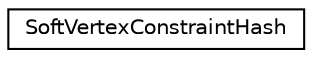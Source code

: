 digraph "Graphical Class Hierarchy"
{
 // INTERACTIVE_SVG=YES
 // LATEX_PDF_SIZE
  edge [fontname="Helvetica",fontsize="10",labelfontname="Helvetica",labelfontsize="10"];
  node [fontname="Helvetica",fontsize="10",shape=record];
  rankdir="LR";
  Node0 [label="SoftVertexConstraintHash",height=0.2,width=0.4,color="black", fillcolor="white", style="filled",URL="$structSoftVertexConstraintHash.html",tooltip=" "];
}
